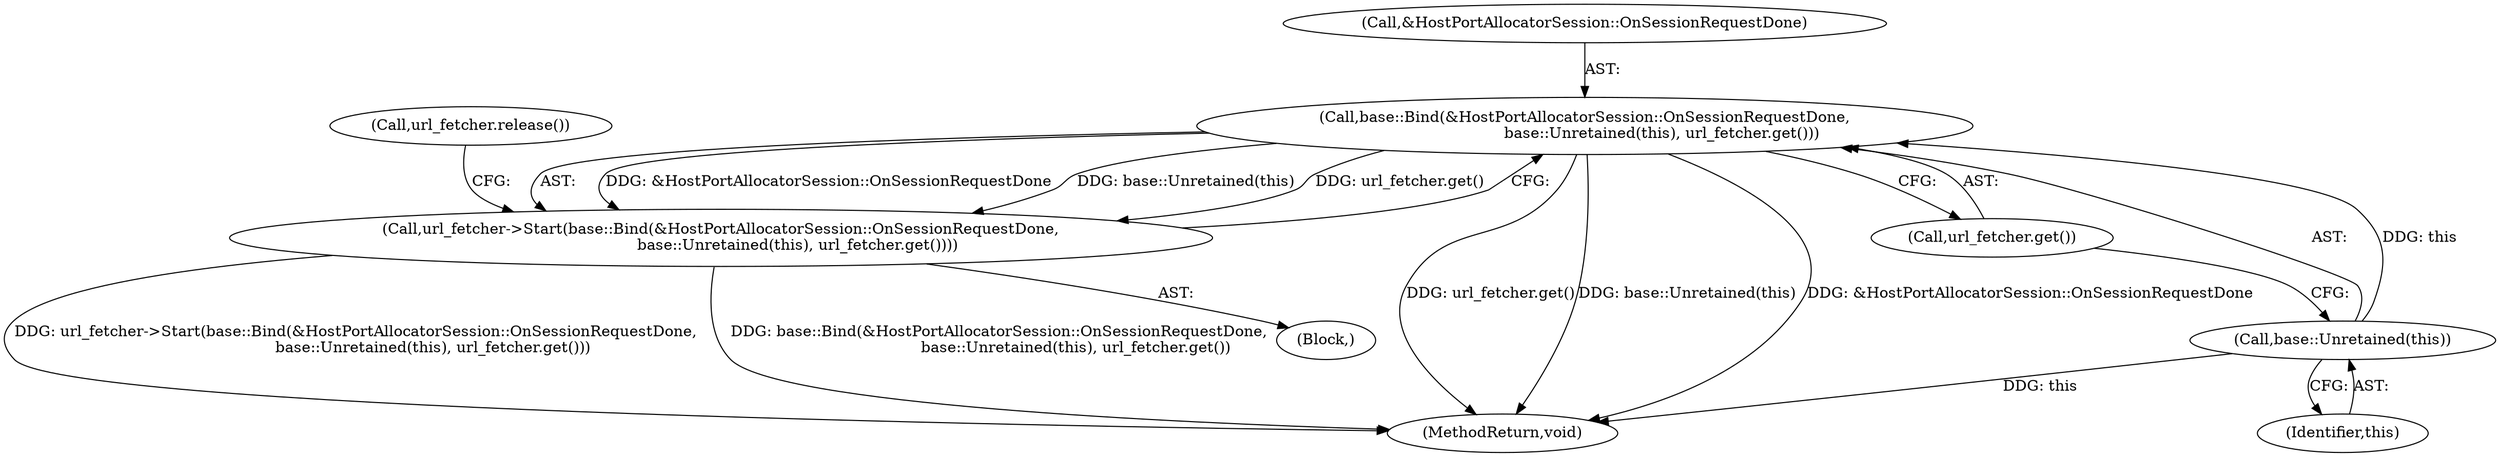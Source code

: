 digraph "1_Chrome_7cf563aba8f4b3bab68e9bfe43824d952241dcf7_5@del" {
"1000118" [label="(Call,base::Bind(&HostPortAllocatorSession::OnSessionRequestDone,\n                                base::Unretained(this), url_fetcher.get()))"];
"1000121" [label="(Call,base::Unretained(this))"];
"1000117" [label="(Call,url_fetcher->Start(base::Bind(&HostPortAllocatorSession::OnSessionRequestDone,\n                                base::Unretained(this), url_fetcher.get())))"];
"1000125" [label="(Call,url_fetcher.release())"];
"1000117" [label="(Call,url_fetcher->Start(base::Bind(&HostPortAllocatorSession::OnSessionRequestDone,\n                                base::Unretained(this), url_fetcher.get())))"];
"1000118" [label="(Call,base::Bind(&HostPortAllocatorSession::OnSessionRequestDone,\n                                base::Unretained(this), url_fetcher.get()))"];
"1000126" [label="(MethodReturn,void)"];
"1000103" [label="(Block,)"];
"1000123" [label="(Call,url_fetcher.get())"];
"1000119" [label="(Call,&HostPortAllocatorSession::OnSessionRequestDone)"];
"1000122" [label="(Identifier,this)"];
"1000121" [label="(Call,base::Unretained(this))"];
"1000118" -> "1000117"  [label="AST: "];
"1000118" -> "1000123"  [label="CFG: "];
"1000119" -> "1000118"  [label="AST: "];
"1000121" -> "1000118"  [label="AST: "];
"1000123" -> "1000118"  [label="AST: "];
"1000117" -> "1000118"  [label="CFG: "];
"1000118" -> "1000126"  [label="DDG: url_fetcher.get()"];
"1000118" -> "1000126"  [label="DDG: base::Unretained(this)"];
"1000118" -> "1000126"  [label="DDG: &HostPortAllocatorSession::OnSessionRequestDone"];
"1000118" -> "1000117"  [label="DDG: &HostPortAllocatorSession::OnSessionRequestDone"];
"1000118" -> "1000117"  [label="DDG: base::Unretained(this)"];
"1000118" -> "1000117"  [label="DDG: url_fetcher.get()"];
"1000121" -> "1000118"  [label="DDG: this"];
"1000121" -> "1000122"  [label="CFG: "];
"1000122" -> "1000121"  [label="AST: "];
"1000123" -> "1000121"  [label="CFG: "];
"1000121" -> "1000126"  [label="DDG: this"];
"1000117" -> "1000103"  [label="AST: "];
"1000125" -> "1000117"  [label="CFG: "];
"1000117" -> "1000126"  [label="DDG: url_fetcher->Start(base::Bind(&HostPortAllocatorSession::OnSessionRequestDone,\n                                base::Unretained(this), url_fetcher.get()))"];
"1000117" -> "1000126"  [label="DDG: base::Bind(&HostPortAllocatorSession::OnSessionRequestDone,\n                                base::Unretained(this), url_fetcher.get())"];
}
